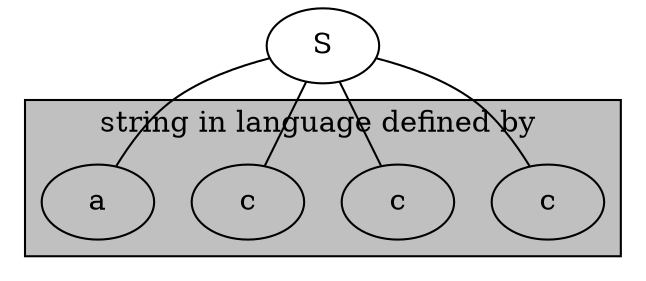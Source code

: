 graph sample_1
{
        c1[label = "c"];
        c2[label = "c"];
        c3[label = "c"];

  
        S -- a;
        S -- c1;
        S -- c2;
        S -- c3;
                
        subgraph cluster_STR
        {
                label = "string in language defined by ";
                bgcolor = grey;

                a;
                c1;
                c2;
                c3

        };
}